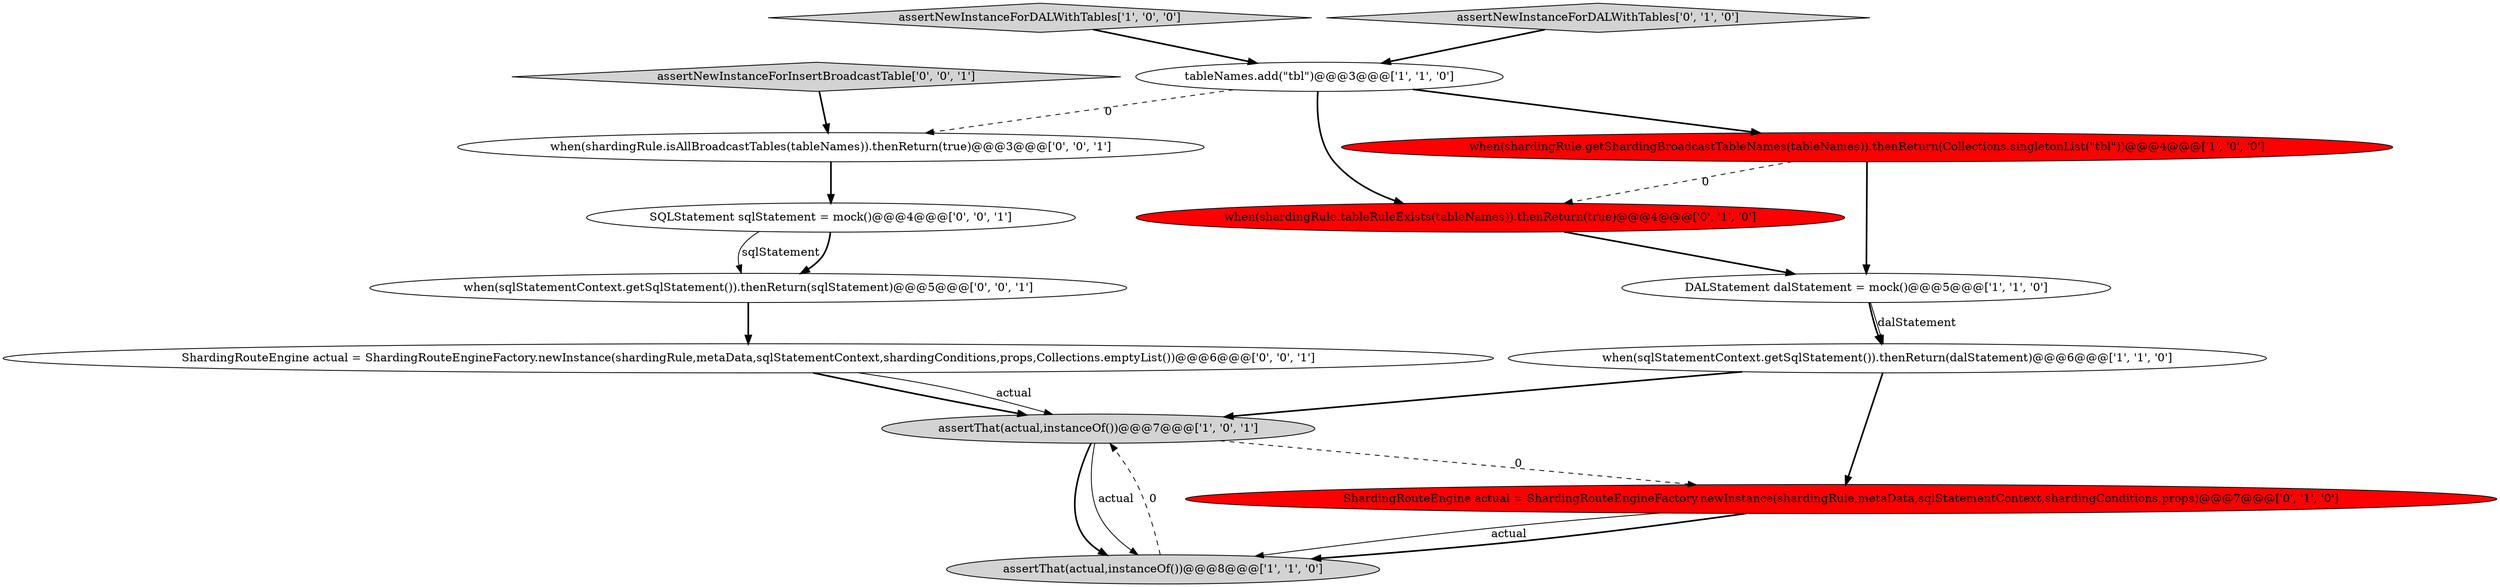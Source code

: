 digraph {
1 [style = filled, label = "DALStatement dalStatement = mock()@@@5@@@['1', '1', '0']", fillcolor = white, shape = ellipse image = "AAA0AAABBB1BBB"];
13 [style = filled, label = "when(sqlStatementContext.getSqlStatement()).thenReturn(sqlStatement)@@@5@@@['0', '0', '1']", fillcolor = white, shape = ellipse image = "AAA0AAABBB3BBB"];
3 [style = filled, label = "when(shardingRule.getShardingBroadcastTableNames(tableNames)).thenReturn(Collections.singletonList(\"tbl\"))@@@4@@@['1', '0', '0']", fillcolor = red, shape = ellipse image = "AAA1AAABBB1BBB"];
9 [style = filled, label = "when(shardingRule.tableRuleExists(tableNames)).thenReturn(true)@@@4@@@['0', '1', '0']", fillcolor = red, shape = ellipse image = "AAA1AAABBB2BBB"];
6 [style = filled, label = "assertThat(actual,instanceOf())@@@7@@@['1', '0', '1']", fillcolor = lightgray, shape = ellipse image = "AAA0AAABBB1BBB"];
8 [style = filled, label = "ShardingRouteEngine actual = ShardingRouteEngineFactory.newInstance(shardingRule,metaData,sqlStatementContext,shardingConditions,props)@@@7@@@['0', '1', '0']", fillcolor = red, shape = ellipse image = "AAA1AAABBB2BBB"];
11 [style = filled, label = "when(shardingRule.isAllBroadcastTables(tableNames)).thenReturn(true)@@@3@@@['0', '0', '1']", fillcolor = white, shape = ellipse image = "AAA0AAABBB3BBB"];
12 [style = filled, label = "SQLStatement sqlStatement = mock()@@@4@@@['0', '0', '1']", fillcolor = white, shape = ellipse image = "AAA0AAABBB3BBB"];
14 [style = filled, label = "ShardingRouteEngine actual = ShardingRouteEngineFactory.newInstance(shardingRule,metaData,sqlStatementContext,shardingConditions,props,Collections.emptyList())@@@6@@@['0', '0', '1']", fillcolor = white, shape = ellipse image = "AAA0AAABBB3BBB"];
4 [style = filled, label = "assertNewInstanceForDALWithTables['1', '0', '0']", fillcolor = lightgray, shape = diamond image = "AAA0AAABBB1BBB"];
7 [style = filled, label = "assertNewInstanceForDALWithTables['0', '1', '0']", fillcolor = lightgray, shape = diamond image = "AAA0AAABBB2BBB"];
2 [style = filled, label = "tableNames.add(\"tbl\")@@@3@@@['1', '1', '0']", fillcolor = white, shape = ellipse image = "AAA0AAABBB1BBB"];
5 [style = filled, label = "when(sqlStatementContext.getSqlStatement()).thenReturn(dalStatement)@@@6@@@['1', '1', '0']", fillcolor = white, shape = ellipse image = "AAA0AAABBB1BBB"];
10 [style = filled, label = "assertNewInstanceForInsertBroadcastTable['0', '0', '1']", fillcolor = lightgray, shape = diamond image = "AAA0AAABBB3BBB"];
0 [style = filled, label = "assertThat(actual,instanceOf())@@@8@@@['1', '1', '0']", fillcolor = lightgray, shape = ellipse image = "AAA0AAABBB1BBB"];
1->5 [style = bold, label=""];
5->8 [style = bold, label=""];
6->8 [style = dashed, label="0"];
3->1 [style = bold, label=""];
2->3 [style = bold, label=""];
0->6 [style = dashed, label="0"];
11->12 [style = bold, label=""];
6->0 [style = bold, label=""];
12->13 [style = solid, label="sqlStatement"];
4->2 [style = bold, label=""];
2->9 [style = bold, label=""];
14->6 [style = solid, label="actual"];
8->0 [style = bold, label=""];
12->13 [style = bold, label=""];
8->0 [style = solid, label="actual"];
5->6 [style = bold, label=""];
3->9 [style = dashed, label="0"];
7->2 [style = bold, label=""];
6->0 [style = solid, label="actual"];
2->11 [style = dashed, label="0"];
9->1 [style = bold, label=""];
1->5 [style = solid, label="dalStatement"];
13->14 [style = bold, label=""];
14->6 [style = bold, label=""];
10->11 [style = bold, label=""];
}

